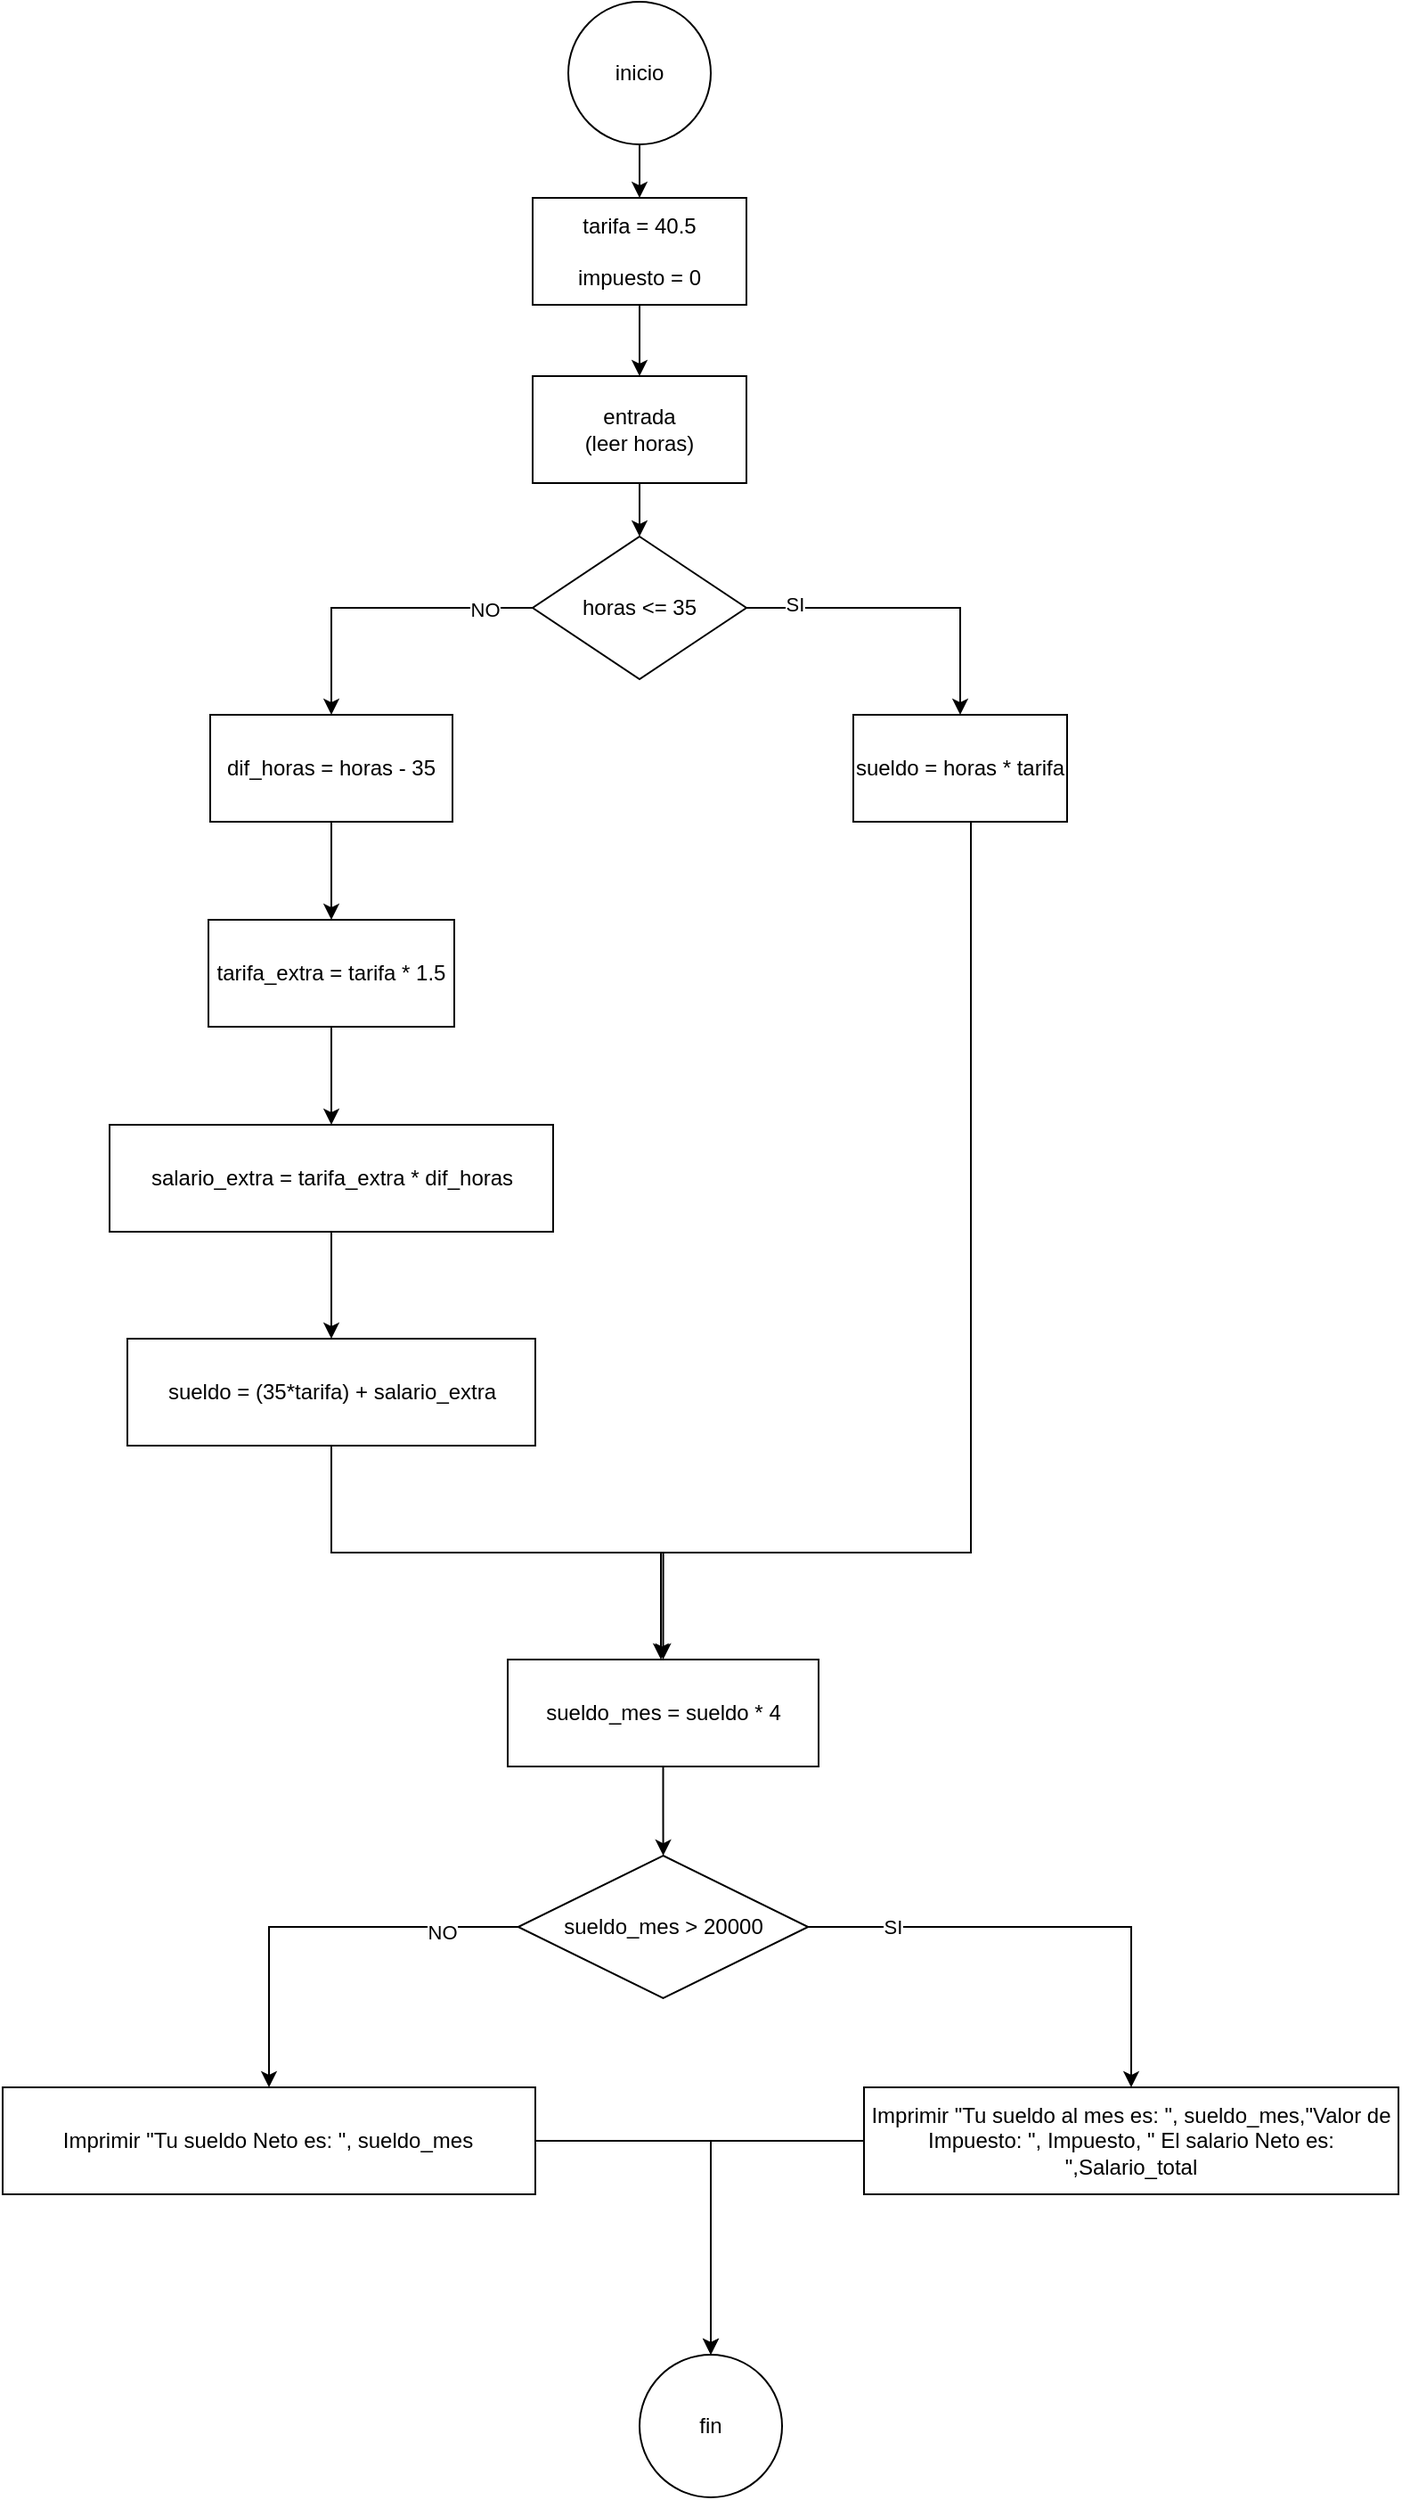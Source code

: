 <mxfile version="22.1.18" type="github">
  <diagram id="C5RBs43oDa-KdzZeNtuy" name="Page-1">
    <mxGraphModel dx="1026" dy="631" grid="1" gridSize="10" guides="1" tooltips="1" connect="1" arrows="1" fold="1" page="1" pageScale="1" pageWidth="827" pageHeight="1169" math="0" shadow="0">
      <root>
        <mxCell id="WIyWlLk6GJQsqaUBKTNV-0" />
        <mxCell id="WIyWlLk6GJQsqaUBKTNV-1" parent="WIyWlLk6GJQsqaUBKTNV-0" />
        <mxCell id="Q0DErnlp9IKeCKkZqTuc-17" value="" style="edgeStyle=orthogonalEdgeStyle;rounded=0;orthogonalLoop=1;jettySize=auto;html=1;" edge="1" parent="WIyWlLk6GJQsqaUBKTNV-1" source="Q0DErnlp9IKeCKkZqTuc-5" target="Q0DErnlp9IKeCKkZqTuc-16">
          <mxGeometry relative="1" as="geometry" />
        </mxCell>
        <mxCell id="Q0DErnlp9IKeCKkZqTuc-5" value="inicio" style="ellipse;whiteSpace=wrap;html=1;aspect=fixed;" vertex="1" parent="WIyWlLk6GJQsqaUBKTNV-1">
          <mxGeometry x="334" y="40" width="80" height="80" as="geometry" />
        </mxCell>
        <mxCell id="Q0DErnlp9IKeCKkZqTuc-9" value="" style="edgeStyle=orthogonalEdgeStyle;rounded=0;orthogonalLoop=1;jettySize=auto;html=1;" edge="1" parent="WIyWlLk6GJQsqaUBKTNV-1" source="Q0DErnlp9IKeCKkZqTuc-6" target="Q0DErnlp9IKeCKkZqTuc-8">
          <mxGeometry relative="1" as="geometry" />
        </mxCell>
        <mxCell id="Q0DErnlp9IKeCKkZqTuc-6" value="entrada&lt;br&gt;(leer horas)" style="whiteSpace=wrap;html=1;" vertex="1" parent="WIyWlLk6GJQsqaUBKTNV-1">
          <mxGeometry x="314" y="250" width="120" height="60" as="geometry" />
        </mxCell>
        <mxCell id="Q0DErnlp9IKeCKkZqTuc-11" value="" style="edgeStyle=orthogonalEdgeStyle;rounded=0;orthogonalLoop=1;jettySize=auto;html=1;" edge="1" parent="WIyWlLk6GJQsqaUBKTNV-1" source="Q0DErnlp9IKeCKkZqTuc-8" target="Q0DErnlp9IKeCKkZqTuc-10">
          <mxGeometry relative="1" as="geometry" />
        </mxCell>
        <mxCell id="Q0DErnlp9IKeCKkZqTuc-12" value="NO" style="edgeLabel;html=1;align=center;verticalAlign=middle;resizable=0;points=[];" vertex="1" connectable="0" parent="Q0DErnlp9IKeCKkZqTuc-11">
          <mxGeometry x="-0.684" y="1" relative="1" as="geometry">
            <mxPoint as="offset" />
          </mxGeometry>
        </mxCell>
        <mxCell id="Q0DErnlp9IKeCKkZqTuc-14" value="" style="edgeStyle=orthogonalEdgeStyle;rounded=0;orthogonalLoop=1;jettySize=auto;html=1;" edge="1" parent="WIyWlLk6GJQsqaUBKTNV-1" source="Q0DErnlp9IKeCKkZqTuc-8" target="Q0DErnlp9IKeCKkZqTuc-13">
          <mxGeometry relative="1" as="geometry" />
        </mxCell>
        <mxCell id="Q0DErnlp9IKeCKkZqTuc-15" value="SI" style="edgeLabel;html=1;align=center;verticalAlign=middle;resizable=0;points=[];" vertex="1" connectable="0" parent="Q0DErnlp9IKeCKkZqTuc-14">
          <mxGeometry x="-0.708" y="2" relative="1" as="geometry">
            <mxPoint as="offset" />
          </mxGeometry>
        </mxCell>
        <mxCell id="Q0DErnlp9IKeCKkZqTuc-8" value="horas &amp;lt;= 35" style="rhombus;whiteSpace=wrap;html=1;" vertex="1" parent="WIyWlLk6GJQsqaUBKTNV-1">
          <mxGeometry x="314" y="340" width="120" height="80" as="geometry" />
        </mxCell>
        <mxCell id="Q0DErnlp9IKeCKkZqTuc-20" value="" style="edgeStyle=orthogonalEdgeStyle;rounded=0;orthogonalLoop=1;jettySize=auto;html=1;" edge="1" parent="WIyWlLk6GJQsqaUBKTNV-1" source="Q0DErnlp9IKeCKkZqTuc-10" target="Q0DErnlp9IKeCKkZqTuc-19">
          <mxGeometry relative="1" as="geometry" />
        </mxCell>
        <mxCell id="Q0DErnlp9IKeCKkZqTuc-10" value="dif_horas = horas - 35" style="whiteSpace=wrap;html=1;" vertex="1" parent="WIyWlLk6GJQsqaUBKTNV-1">
          <mxGeometry x="133" y="440" width="136" height="60" as="geometry" />
        </mxCell>
        <mxCell id="Q0DErnlp9IKeCKkZqTuc-26" value="" style="edgeStyle=orthogonalEdgeStyle;rounded=0;orthogonalLoop=1;jettySize=auto;html=1;" edge="1" parent="WIyWlLk6GJQsqaUBKTNV-1" source="Q0DErnlp9IKeCKkZqTuc-13" target="Q0DErnlp9IKeCKkZqTuc-25">
          <mxGeometry relative="1" as="geometry">
            <Array as="points">
              <mxPoint x="560" y="910" />
              <mxPoint x="386" y="910" />
            </Array>
          </mxGeometry>
        </mxCell>
        <mxCell id="Q0DErnlp9IKeCKkZqTuc-13" value="sueldo = horas * tarifa" style="whiteSpace=wrap;html=1;" vertex="1" parent="WIyWlLk6GJQsqaUBKTNV-1">
          <mxGeometry x="494" y="440" width="120" height="60" as="geometry" />
        </mxCell>
        <mxCell id="Q0DErnlp9IKeCKkZqTuc-18" style="edgeStyle=orthogonalEdgeStyle;rounded=0;orthogonalLoop=1;jettySize=auto;html=1;exitX=0.5;exitY=1;exitDx=0;exitDy=0;entryX=0.5;entryY=0;entryDx=0;entryDy=0;" edge="1" parent="WIyWlLk6GJQsqaUBKTNV-1" source="Q0DErnlp9IKeCKkZqTuc-16" target="Q0DErnlp9IKeCKkZqTuc-6">
          <mxGeometry relative="1" as="geometry" />
        </mxCell>
        <mxCell id="Q0DErnlp9IKeCKkZqTuc-16" value="tarifa = 40.5&lt;br&gt;&lt;br&gt;impuesto = 0" style="whiteSpace=wrap;html=1;" vertex="1" parent="WIyWlLk6GJQsqaUBKTNV-1">
          <mxGeometry x="314" y="150" width="120" height="60" as="geometry" />
        </mxCell>
        <mxCell id="Q0DErnlp9IKeCKkZqTuc-22" value="" style="edgeStyle=orthogonalEdgeStyle;rounded=0;orthogonalLoop=1;jettySize=auto;html=1;" edge="1" parent="WIyWlLk6GJQsqaUBKTNV-1" source="Q0DErnlp9IKeCKkZqTuc-19" target="Q0DErnlp9IKeCKkZqTuc-21">
          <mxGeometry relative="1" as="geometry" />
        </mxCell>
        <mxCell id="Q0DErnlp9IKeCKkZqTuc-19" value="tarifa_extra = tarifa * 1.5" style="whiteSpace=wrap;html=1;" vertex="1" parent="WIyWlLk6GJQsqaUBKTNV-1">
          <mxGeometry x="132" y="555" width="138" height="60" as="geometry" />
        </mxCell>
        <mxCell id="Q0DErnlp9IKeCKkZqTuc-24" value="" style="edgeStyle=orthogonalEdgeStyle;rounded=0;orthogonalLoop=1;jettySize=auto;html=1;" edge="1" parent="WIyWlLk6GJQsqaUBKTNV-1" source="Q0DErnlp9IKeCKkZqTuc-21" target="Q0DErnlp9IKeCKkZqTuc-23">
          <mxGeometry relative="1" as="geometry" />
        </mxCell>
        <mxCell id="Q0DErnlp9IKeCKkZqTuc-21" value="salario_extra = tarifa_extra * dif_horas" style="whiteSpace=wrap;html=1;" vertex="1" parent="WIyWlLk6GJQsqaUBKTNV-1">
          <mxGeometry x="76.5" y="670" width="249" height="60" as="geometry" />
        </mxCell>
        <mxCell id="Q0DErnlp9IKeCKkZqTuc-27" style="edgeStyle=orthogonalEdgeStyle;rounded=0;orthogonalLoop=1;jettySize=auto;html=1;exitX=0.5;exitY=1;exitDx=0;exitDy=0;entryX=0.5;entryY=0;entryDx=0;entryDy=0;" edge="1" parent="WIyWlLk6GJQsqaUBKTNV-1" source="Q0DErnlp9IKeCKkZqTuc-23" target="Q0DErnlp9IKeCKkZqTuc-25">
          <mxGeometry relative="1" as="geometry" />
        </mxCell>
        <mxCell id="Q0DErnlp9IKeCKkZqTuc-23" value="sueldo = (35*tarifa) + salario_extra" style="whiteSpace=wrap;html=1;" vertex="1" parent="WIyWlLk6GJQsqaUBKTNV-1">
          <mxGeometry x="86.5" y="790" width="229" height="60" as="geometry" />
        </mxCell>
        <mxCell id="Q0DErnlp9IKeCKkZqTuc-29" value="" style="edgeStyle=orthogonalEdgeStyle;rounded=0;orthogonalLoop=1;jettySize=auto;html=1;" edge="1" parent="WIyWlLk6GJQsqaUBKTNV-1" source="Q0DErnlp9IKeCKkZqTuc-25" target="Q0DErnlp9IKeCKkZqTuc-28">
          <mxGeometry relative="1" as="geometry" />
        </mxCell>
        <mxCell id="Q0DErnlp9IKeCKkZqTuc-25" value="sueldo_mes = sueldo * 4" style="whiteSpace=wrap;html=1;" vertex="1" parent="WIyWlLk6GJQsqaUBKTNV-1">
          <mxGeometry x="300" y="970" width="174.5" height="60" as="geometry" />
        </mxCell>
        <mxCell id="Q0DErnlp9IKeCKkZqTuc-31" value="" style="edgeStyle=orthogonalEdgeStyle;rounded=0;orthogonalLoop=1;jettySize=auto;html=1;" edge="1" parent="WIyWlLk6GJQsqaUBKTNV-1" source="Q0DErnlp9IKeCKkZqTuc-28" target="Q0DErnlp9IKeCKkZqTuc-30">
          <mxGeometry relative="1" as="geometry">
            <Array as="points">
              <mxPoint x="166" y="1120" />
            </Array>
          </mxGeometry>
        </mxCell>
        <mxCell id="Q0DErnlp9IKeCKkZqTuc-35" value="NO" style="edgeLabel;html=1;align=center;verticalAlign=middle;resizable=0;points=[];" vertex="1" connectable="0" parent="Q0DErnlp9IKeCKkZqTuc-31">
          <mxGeometry x="-0.623" y="3" relative="1" as="geometry">
            <mxPoint as="offset" />
          </mxGeometry>
        </mxCell>
        <mxCell id="Q0DErnlp9IKeCKkZqTuc-33" value="" style="edgeStyle=orthogonalEdgeStyle;rounded=0;orthogonalLoop=1;jettySize=auto;html=1;" edge="1" parent="WIyWlLk6GJQsqaUBKTNV-1" source="Q0DErnlp9IKeCKkZqTuc-28" target="Q0DErnlp9IKeCKkZqTuc-32">
          <mxGeometry relative="1" as="geometry" />
        </mxCell>
        <mxCell id="Q0DErnlp9IKeCKkZqTuc-34" value="SI" style="edgeLabel;html=1;align=center;verticalAlign=middle;resizable=0;points=[];" vertex="1" connectable="0" parent="Q0DErnlp9IKeCKkZqTuc-33">
          <mxGeometry x="-0.651" relative="1" as="geometry">
            <mxPoint as="offset" />
          </mxGeometry>
        </mxCell>
        <mxCell id="Q0DErnlp9IKeCKkZqTuc-28" value="sueldo_mes &amp;gt; 20000" style="rhombus;whiteSpace=wrap;html=1;" vertex="1" parent="WIyWlLk6GJQsqaUBKTNV-1">
          <mxGeometry x="305.88" y="1080" width="162.75" height="80" as="geometry" />
        </mxCell>
        <mxCell id="Q0DErnlp9IKeCKkZqTuc-43" value="" style="edgeStyle=orthogonalEdgeStyle;rounded=0;orthogonalLoop=1;jettySize=auto;html=1;" edge="1" parent="WIyWlLk6GJQsqaUBKTNV-1" source="Q0DErnlp9IKeCKkZqTuc-30" target="Q0DErnlp9IKeCKkZqTuc-42">
          <mxGeometry relative="1" as="geometry" />
        </mxCell>
        <mxCell id="Q0DErnlp9IKeCKkZqTuc-30" value="Imprimir &quot;Tu sueldo Neto es: &quot;, sueldo_mes" style="whiteSpace=wrap;html=1;" vertex="1" parent="WIyWlLk6GJQsqaUBKTNV-1">
          <mxGeometry x="16.49" y="1210" width="299.01" height="60" as="geometry" />
        </mxCell>
        <mxCell id="Q0DErnlp9IKeCKkZqTuc-44" style="edgeStyle=orthogonalEdgeStyle;rounded=0;orthogonalLoop=1;jettySize=auto;html=1;exitX=0;exitY=0.5;exitDx=0;exitDy=0;entryX=0.5;entryY=0;entryDx=0;entryDy=0;" edge="1" parent="WIyWlLk6GJQsqaUBKTNV-1" source="Q0DErnlp9IKeCKkZqTuc-32" target="Q0DErnlp9IKeCKkZqTuc-42">
          <mxGeometry relative="1" as="geometry" />
        </mxCell>
        <mxCell id="Q0DErnlp9IKeCKkZqTuc-32" value="Imprimir &quot;Tu sueldo al mes es: &quot;, sueldo_mes,&quot;Valor de Impuesto: &quot;, Impuesto, &quot; El salario Neto es: &quot;,Salario_total" style="whiteSpace=wrap;html=1;" vertex="1" parent="WIyWlLk6GJQsqaUBKTNV-1">
          <mxGeometry x="500" y="1210" width="300.01" height="60" as="geometry" />
        </mxCell>
        <mxCell id="Q0DErnlp9IKeCKkZqTuc-42" value="fin" style="ellipse;whiteSpace=wrap;html=1;" vertex="1" parent="WIyWlLk6GJQsqaUBKTNV-1">
          <mxGeometry x="374.005" y="1360" width="80" height="80" as="geometry" />
        </mxCell>
      </root>
    </mxGraphModel>
  </diagram>
</mxfile>
